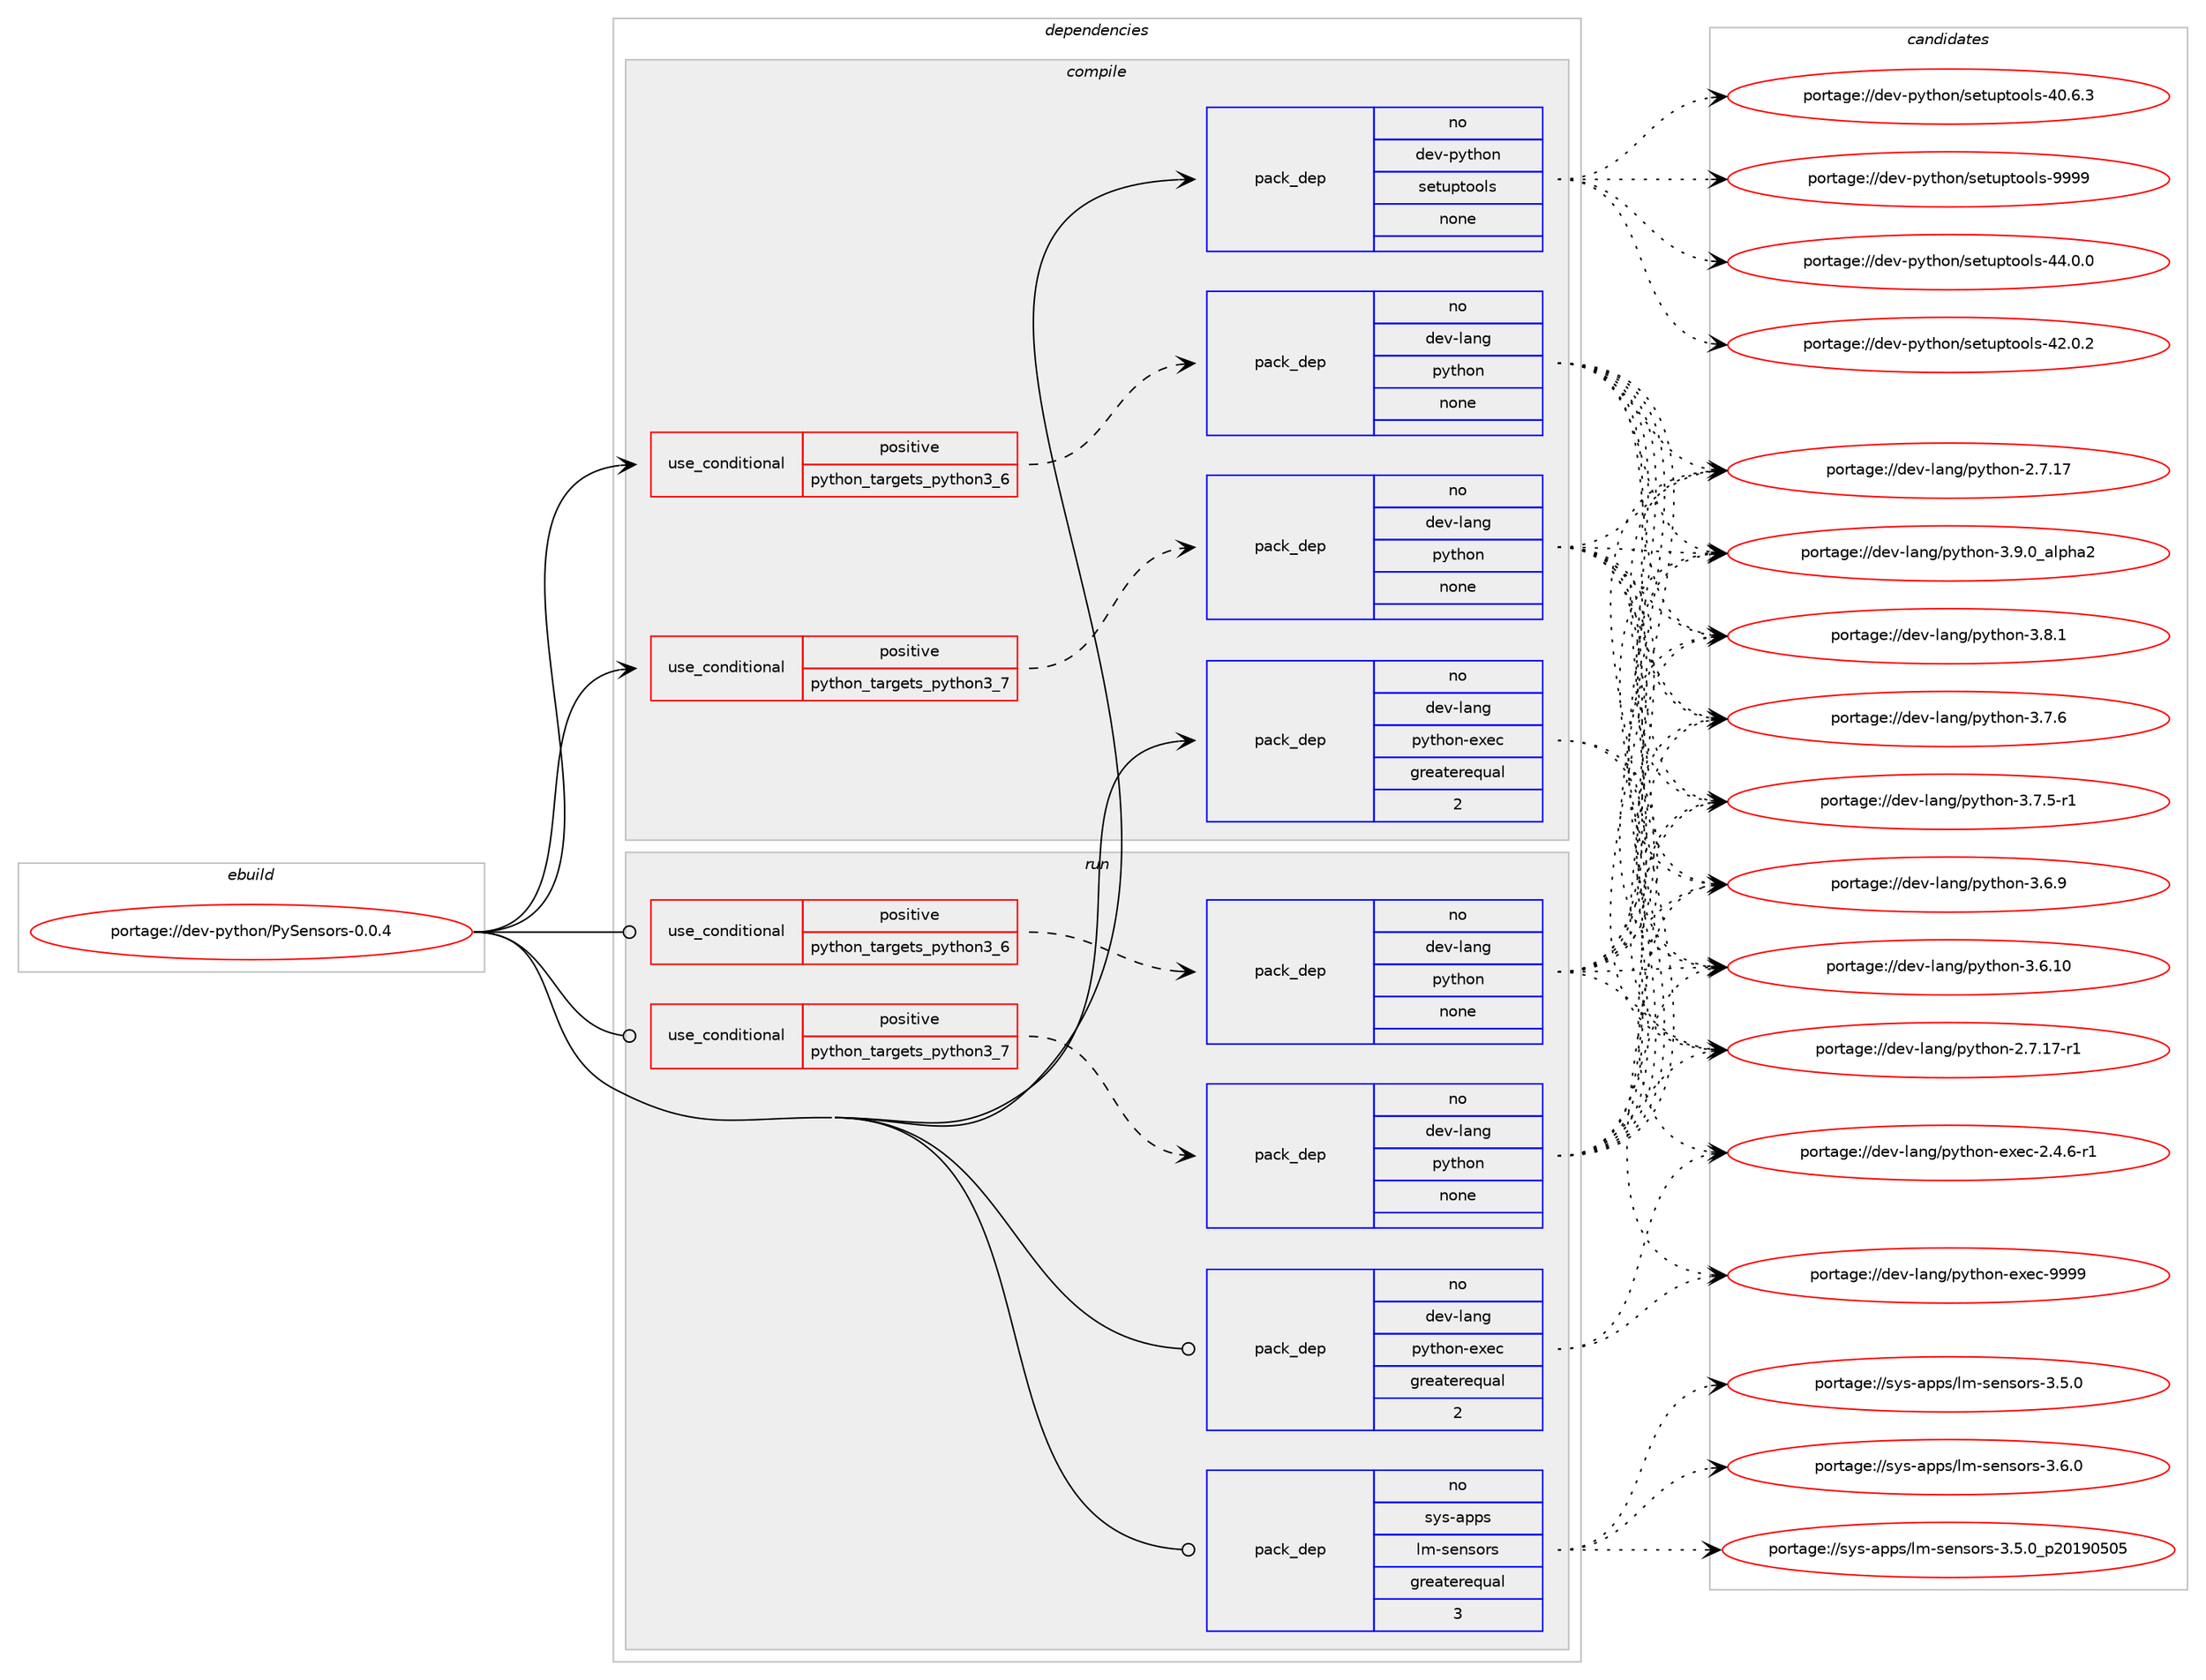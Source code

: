 digraph prolog {

# *************
# Graph options
# *************

newrank=true;
concentrate=true;
compound=true;
graph [rankdir=LR,fontname=Helvetica,fontsize=10,ranksep=1.5];#, ranksep=2.5, nodesep=0.2];
edge  [arrowhead=vee];
node  [fontname=Helvetica,fontsize=10];

# **********
# The ebuild
# **********

subgraph cluster_leftcol {
color=gray;
rank=same;
label=<<i>ebuild</i>>;
id [label="portage://dev-python/PySensors-0.0.4", color=red, width=4, href="../dev-python/PySensors-0.0.4.svg"];
}

# ****************
# The dependencies
# ****************

subgraph cluster_midcol {
color=gray;
label=<<i>dependencies</i>>;
subgraph cluster_compile {
fillcolor="#eeeeee";
style=filled;
label=<<i>compile</i>>;
subgraph cond119357 {
dependency472814 [label=<<TABLE BORDER="0" CELLBORDER="1" CELLSPACING="0" CELLPADDING="4"><TR><TD ROWSPAN="3" CELLPADDING="10">use_conditional</TD></TR><TR><TD>positive</TD></TR><TR><TD>python_targets_python3_6</TD></TR></TABLE>>, shape=none, color=red];
subgraph pack348440 {
dependency472815 [label=<<TABLE BORDER="0" CELLBORDER="1" CELLSPACING="0" CELLPADDING="4" WIDTH="220"><TR><TD ROWSPAN="6" CELLPADDING="30">pack_dep</TD></TR><TR><TD WIDTH="110">no</TD></TR><TR><TD>dev-lang</TD></TR><TR><TD>python</TD></TR><TR><TD>none</TD></TR><TR><TD></TD></TR></TABLE>>, shape=none, color=blue];
}
dependency472814:e -> dependency472815:w [weight=20,style="dashed",arrowhead="vee"];
}
id:e -> dependency472814:w [weight=20,style="solid",arrowhead="vee"];
subgraph cond119358 {
dependency472816 [label=<<TABLE BORDER="0" CELLBORDER="1" CELLSPACING="0" CELLPADDING="4"><TR><TD ROWSPAN="3" CELLPADDING="10">use_conditional</TD></TR><TR><TD>positive</TD></TR><TR><TD>python_targets_python3_7</TD></TR></TABLE>>, shape=none, color=red];
subgraph pack348441 {
dependency472817 [label=<<TABLE BORDER="0" CELLBORDER="1" CELLSPACING="0" CELLPADDING="4" WIDTH="220"><TR><TD ROWSPAN="6" CELLPADDING="30">pack_dep</TD></TR><TR><TD WIDTH="110">no</TD></TR><TR><TD>dev-lang</TD></TR><TR><TD>python</TD></TR><TR><TD>none</TD></TR><TR><TD></TD></TR></TABLE>>, shape=none, color=blue];
}
dependency472816:e -> dependency472817:w [weight=20,style="dashed",arrowhead="vee"];
}
id:e -> dependency472816:w [weight=20,style="solid",arrowhead="vee"];
subgraph pack348442 {
dependency472818 [label=<<TABLE BORDER="0" CELLBORDER="1" CELLSPACING="0" CELLPADDING="4" WIDTH="220"><TR><TD ROWSPAN="6" CELLPADDING="30">pack_dep</TD></TR><TR><TD WIDTH="110">no</TD></TR><TR><TD>dev-lang</TD></TR><TR><TD>python-exec</TD></TR><TR><TD>greaterequal</TD></TR><TR><TD>2</TD></TR></TABLE>>, shape=none, color=blue];
}
id:e -> dependency472818:w [weight=20,style="solid",arrowhead="vee"];
subgraph pack348443 {
dependency472819 [label=<<TABLE BORDER="0" CELLBORDER="1" CELLSPACING="0" CELLPADDING="4" WIDTH="220"><TR><TD ROWSPAN="6" CELLPADDING="30">pack_dep</TD></TR><TR><TD WIDTH="110">no</TD></TR><TR><TD>dev-python</TD></TR><TR><TD>setuptools</TD></TR><TR><TD>none</TD></TR><TR><TD></TD></TR></TABLE>>, shape=none, color=blue];
}
id:e -> dependency472819:w [weight=20,style="solid",arrowhead="vee"];
}
subgraph cluster_compileandrun {
fillcolor="#eeeeee";
style=filled;
label=<<i>compile and run</i>>;
}
subgraph cluster_run {
fillcolor="#eeeeee";
style=filled;
label=<<i>run</i>>;
subgraph cond119359 {
dependency472820 [label=<<TABLE BORDER="0" CELLBORDER="1" CELLSPACING="0" CELLPADDING="4"><TR><TD ROWSPAN="3" CELLPADDING="10">use_conditional</TD></TR><TR><TD>positive</TD></TR><TR><TD>python_targets_python3_6</TD></TR></TABLE>>, shape=none, color=red];
subgraph pack348444 {
dependency472821 [label=<<TABLE BORDER="0" CELLBORDER="1" CELLSPACING="0" CELLPADDING="4" WIDTH="220"><TR><TD ROWSPAN="6" CELLPADDING="30">pack_dep</TD></TR><TR><TD WIDTH="110">no</TD></TR><TR><TD>dev-lang</TD></TR><TR><TD>python</TD></TR><TR><TD>none</TD></TR><TR><TD></TD></TR></TABLE>>, shape=none, color=blue];
}
dependency472820:e -> dependency472821:w [weight=20,style="dashed",arrowhead="vee"];
}
id:e -> dependency472820:w [weight=20,style="solid",arrowhead="odot"];
subgraph cond119360 {
dependency472822 [label=<<TABLE BORDER="0" CELLBORDER="1" CELLSPACING="0" CELLPADDING="4"><TR><TD ROWSPAN="3" CELLPADDING="10">use_conditional</TD></TR><TR><TD>positive</TD></TR><TR><TD>python_targets_python3_7</TD></TR></TABLE>>, shape=none, color=red];
subgraph pack348445 {
dependency472823 [label=<<TABLE BORDER="0" CELLBORDER="1" CELLSPACING="0" CELLPADDING="4" WIDTH="220"><TR><TD ROWSPAN="6" CELLPADDING="30">pack_dep</TD></TR><TR><TD WIDTH="110">no</TD></TR><TR><TD>dev-lang</TD></TR><TR><TD>python</TD></TR><TR><TD>none</TD></TR><TR><TD></TD></TR></TABLE>>, shape=none, color=blue];
}
dependency472822:e -> dependency472823:w [weight=20,style="dashed",arrowhead="vee"];
}
id:e -> dependency472822:w [weight=20,style="solid",arrowhead="odot"];
subgraph pack348446 {
dependency472824 [label=<<TABLE BORDER="0" CELLBORDER="1" CELLSPACING="0" CELLPADDING="4" WIDTH="220"><TR><TD ROWSPAN="6" CELLPADDING="30">pack_dep</TD></TR><TR><TD WIDTH="110">no</TD></TR><TR><TD>dev-lang</TD></TR><TR><TD>python-exec</TD></TR><TR><TD>greaterequal</TD></TR><TR><TD>2</TD></TR></TABLE>>, shape=none, color=blue];
}
id:e -> dependency472824:w [weight=20,style="solid",arrowhead="odot"];
subgraph pack348447 {
dependency472825 [label=<<TABLE BORDER="0" CELLBORDER="1" CELLSPACING="0" CELLPADDING="4" WIDTH="220"><TR><TD ROWSPAN="6" CELLPADDING="30">pack_dep</TD></TR><TR><TD WIDTH="110">no</TD></TR><TR><TD>sys-apps</TD></TR><TR><TD>lm-sensors</TD></TR><TR><TD>greaterequal</TD></TR><TR><TD>3</TD></TR></TABLE>>, shape=none, color=blue];
}
id:e -> dependency472825:w [weight=20,style="solid",arrowhead="odot"];
}
}

# **************
# The candidates
# **************

subgraph cluster_choices {
rank=same;
color=gray;
label=<<i>candidates</i>>;

subgraph choice348440 {
color=black;
nodesep=1;
choice10010111845108971101034711212111610411111045514657464895971081121049750 [label="portage://dev-lang/python-3.9.0_alpha2", color=red, width=4,href="../dev-lang/python-3.9.0_alpha2.svg"];
choice100101118451089711010347112121116104111110455146564649 [label="portage://dev-lang/python-3.8.1", color=red, width=4,href="../dev-lang/python-3.8.1.svg"];
choice100101118451089711010347112121116104111110455146554654 [label="portage://dev-lang/python-3.7.6", color=red, width=4,href="../dev-lang/python-3.7.6.svg"];
choice1001011184510897110103471121211161041111104551465546534511449 [label="portage://dev-lang/python-3.7.5-r1", color=red, width=4,href="../dev-lang/python-3.7.5-r1.svg"];
choice100101118451089711010347112121116104111110455146544657 [label="portage://dev-lang/python-3.6.9", color=red, width=4,href="../dev-lang/python-3.6.9.svg"];
choice10010111845108971101034711212111610411111045514654464948 [label="portage://dev-lang/python-3.6.10", color=red, width=4,href="../dev-lang/python-3.6.10.svg"];
choice100101118451089711010347112121116104111110455046554649554511449 [label="portage://dev-lang/python-2.7.17-r1", color=red, width=4,href="../dev-lang/python-2.7.17-r1.svg"];
choice10010111845108971101034711212111610411111045504655464955 [label="portage://dev-lang/python-2.7.17", color=red, width=4,href="../dev-lang/python-2.7.17.svg"];
dependency472815:e -> choice10010111845108971101034711212111610411111045514657464895971081121049750:w [style=dotted,weight="100"];
dependency472815:e -> choice100101118451089711010347112121116104111110455146564649:w [style=dotted,weight="100"];
dependency472815:e -> choice100101118451089711010347112121116104111110455146554654:w [style=dotted,weight="100"];
dependency472815:e -> choice1001011184510897110103471121211161041111104551465546534511449:w [style=dotted,weight="100"];
dependency472815:e -> choice100101118451089711010347112121116104111110455146544657:w [style=dotted,weight="100"];
dependency472815:e -> choice10010111845108971101034711212111610411111045514654464948:w [style=dotted,weight="100"];
dependency472815:e -> choice100101118451089711010347112121116104111110455046554649554511449:w [style=dotted,weight="100"];
dependency472815:e -> choice10010111845108971101034711212111610411111045504655464955:w [style=dotted,weight="100"];
}
subgraph choice348441 {
color=black;
nodesep=1;
choice10010111845108971101034711212111610411111045514657464895971081121049750 [label="portage://dev-lang/python-3.9.0_alpha2", color=red, width=4,href="../dev-lang/python-3.9.0_alpha2.svg"];
choice100101118451089711010347112121116104111110455146564649 [label="portage://dev-lang/python-3.8.1", color=red, width=4,href="../dev-lang/python-3.8.1.svg"];
choice100101118451089711010347112121116104111110455146554654 [label="portage://dev-lang/python-3.7.6", color=red, width=4,href="../dev-lang/python-3.7.6.svg"];
choice1001011184510897110103471121211161041111104551465546534511449 [label="portage://dev-lang/python-3.7.5-r1", color=red, width=4,href="../dev-lang/python-3.7.5-r1.svg"];
choice100101118451089711010347112121116104111110455146544657 [label="portage://dev-lang/python-3.6.9", color=red, width=4,href="../dev-lang/python-3.6.9.svg"];
choice10010111845108971101034711212111610411111045514654464948 [label="portage://dev-lang/python-3.6.10", color=red, width=4,href="../dev-lang/python-3.6.10.svg"];
choice100101118451089711010347112121116104111110455046554649554511449 [label="portage://dev-lang/python-2.7.17-r1", color=red, width=4,href="../dev-lang/python-2.7.17-r1.svg"];
choice10010111845108971101034711212111610411111045504655464955 [label="portage://dev-lang/python-2.7.17", color=red, width=4,href="../dev-lang/python-2.7.17.svg"];
dependency472817:e -> choice10010111845108971101034711212111610411111045514657464895971081121049750:w [style=dotted,weight="100"];
dependency472817:e -> choice100101118451089711010347112121116104111110455146564649:w [style=dotted,weight="100"];
dependency472817:e -> choice100101118451089711010347112121116104111110455146554654:w [style=dotted,weight="100"];
dependency472817:e -> choice1001011184510897110103471121211161041111104551465546534511449:w [style=dotted,weight="100"];
dependency472817:e -> choice100101118451089711010347112121116104111110455146544657:w [style=dotted,weight="100"];
dependency472817:e -> choice10010111845108971101034711212111610411111045514654464948:w [style=dotted,weight="100"];
dependency472817:e -> choice100101118451089711010347112121116104111110455046554649554511449:w [style=dotted,weight="100"];
dependency472817:e -> choice10010111845108971101034711212111610411111045504655464955:w [style=dotted,weight="100"];
}
subgraph choice348442 {
color=black;
nodesep=1;
choice10010111845108971101034711212111610411111045101120101994557575757 [label="portage://dev-lang/python-exec-9999", color=red, width=4,href="../dev-lang/python-exec-9999.svg"];
choice10010111845108971101034711212111610411111045101120101994550465246544511449 [label="portage://dev-lang/python-exec-2.4.6-r1", color=red, width=4,href="../dev-lang/python-exec-2.4.6-r1.svg"];
dependency472818:e -> choice10010111845108971101034711212111610411111045101120101994557575757:w [style=dotted,weight="100"];
dependency472818:e -> choice10010111845108971101034711212111610411111045101120101994550465246544511449:w [style=dotted,weight="100"];
}
subgraph choice348443 {
color=black;
nodesep=1;
choice10010111845112121116104111110471151011161171121161111111081154557575757 [label="portage://dev-python/setuptools-9999", color=red, width=4,href="../dev-python/setuptools-9999.svg"];
choice100101118451121211161041111104711510111611711211611111110811545525246484648 [label="portage://dev-python/setuptools-44.0.0", color=red, width=4,href="../dev-python/setuptools-44.0.0.svg"];
choice100101118451121211161041111104711510111611711211611111110811545525046484650 [label="portage://dev-python/setuptools-42.0.2", color=red, width=4,href="../dev-python/setuptools-42.0.2.svg"];
choice100101118451121211161041111104711510111611711211611111110811545524846544651 [label="portage://dev-python/setuptools-40.6.3", color=red, width=4,href="../dev-python/setuptools-40.6.3.svg"];
dependency472819:e -> choice10010111845112121116104111110471151011161171121161111111081154557575757:w [style=dotted,weight="100"];
dependency472819:e -> choice100101118451121211161041111104711510111611711211611111110811545525246484648:w [style=dotted,weight="100"];
dependency472819:e -> choice100101118451121211161041111104711510111611711211611111110811545525046484650:w [style=dotted,weight="100"];
dependency472819:e -> choice100101118451121211161041111104711510111611711211611111110811545524846544651:w [style=dotted,weight="100"];
}
subgraph choice348444 {
color=black;
nodesep=1;
choice10010111845108971101034711212111610411111045514657464895971081121049750 [label="portage://dev-lang/python-3.9.0_alpha2", color=red, width=4,href="../dev-lang/python-3.9.0_alpha2.svg"];
choice100101118451089711010347112121116104111110455146564649 [label="portage://dev-lang/python-3.8.1", color=red, width=4,href="../dev-lang/python-3.8.1.svg"];
choice100101118451089711010347112121116104111110455146554654 [label="portage://dev-lang/python-3.7.6", color=red, width=4,href="../dev-lang/python-3.7.6.svg"];
choice1001011184510897110103471121211161041111104551465546534511449 [label="portage://dev-lang/python-3.7.5-r1", color=red, width=4,href="../dev-lang/python-3.7.5-r1.svg"];
choice100101118451089711010347112121116104111110455146544657 [label="portage://dev-lang/python-3.6.9", color=red, width=4,href="../dev-lang/python-3.6.9.svg"];
choice10010111845108971101034711212111610411111045514654464948 [label="portage://dev-lang/python-3.6.10", color=red, width=4,href="../dev-lang/python-3.6.10.svg"];
choice100101118451089711010347112121116104111110455046554649554511449 [label="portage://dev-lang/python-2.7.17-r1", color=red, width=4,href="../dev-lang/python-2.7.17-r1.svg"];
choice10010111845108971101034711212111610411111045504655464955 [label="portage://dev-lang/python-2.7.17", color=red, width=4,href="../dev-lang/python-2.7.17.svg"];
dependency472821:e -> choice10010111845108971101034711212111610411111045514657464895971081121049750:w [style=dotted,weight="100"];
dependency472821:e -> choice100101118451089711010347112121116104111110455146564649:w [style=dotted,weight="100"];
dependency472821:e -> choice100101118451089711010347112121116104111110455146554654:w [style=dotted,weight="100"];
dependency472821:e -> choice1001011184510897110103471121211161041111104551465546534511449:w [style=dotted,weight="100"];
dependency472821:e -> choice100101118451089711010347112121116104111110455146544657:w [style=dotted,weight="100"];
dependency472821:e -> choice10010111845108971101034711212111610411111045514654464948:w [style=dotted,weight="100"];
dependency472821:e -> choice100101118451089711010347112121116104111110455046554649554511449:w [style=dotted,weight="100"];
dependency472821:e -> choice10010111845108971101034711212111610411111045504655464955:w [style=dotted,weight="100"];
}
subgraph choice348445 {
color=black;
nodesep=1;
choice10010111845108971101034711212111610411111045514657464895971081121049750 [label="portage://dev-lang/python-3.9.0_alpha2", color=red, width=4,href="../dev-lang/python-3.9.0_alpha2.svg"];
choice100101118451089711010347112121116104111110455146564649 [label="portage://dev-lang/python-3.8.1", color=red, width=4,href="../dev-lang/python-3.8.1.svg"];
choice100101118451089711010347112121116104111110455146554654 [label="portage://dev-lang/python-3.7.6", color=red, width=4,href="../dev-lang/python-3.7.6.svg"];
choice1001011184510897110103471121211161041111104551465546534511449 [label="portage://dev-lang/python-3.7.5-r1", color=red, width=4,href="../dev-lang/python-3.7.5-r1.svg"];
choice100101118451089711010347112121116104111110455146544657 [label="portage://dev-lang/python-3.6.9", color=red, width=4,href="../dev-lang/python-3.6.9.svg"];
choice10010111845108971101034711212111610411111045514654464948 [label="portage://dev-lang/python-3.6.10", color=red, width=4,href="../dev-lang/python-3.6.10.svg"];
choice100101118451089711010347112121116104111110455046554649554511449 [label="portage://dev-lang/python-2.7.17-r1", color=red, width=4,href="../dev-lang/python-2.7.17-r1.svg"];
choice10010111845108971101034711212111610411111045504655464955 [label="portage://dev-lang/python-2.7.17", color=red, width=4,href="../dev-lang/python-2.7.17.svg"];
dependency472823:e -> choice10010111845108971101034711212111610411111045514657464895971081121049750:w [style=dotted,weight="100"];
dependency472823:e -> choice100101118451089711010347112121116104111110455146564649:w [style=dotted,weight="100"];
dependency472823:e -> choice100101118451089711010347112121116104111110455146554654:w [style=dotted,weight="100"];
dependency472823:e -> choice1001011184510897110103471121211161041111104551465546534511449:w [style=dotted,weight="100"];
dependency472823:e -> choice100101118451089711010347112121116104111110455146544657:w [style=dotted,weight="100"];
dependency472823:e -> choice10010111845108971101034711212111610411111045514654464948:w [style=dotted,weight="100"];
dependency472823:e -> choice100101118451089711010347112121116104111110455046554649554511449:w [style=dotted,weight="100"];
dependency472823:e -> choice10010111845108971101034711212111610411111045504655464955:w [style=dotted,weight="100"];
}
subgraph choice348446 {
color=black;
nodesep=1;
choice10010111845108971101034711212111610411111045101120101994557575757 [label="portage://dev-lang/python-exec-9999", color=red, width=4,href="../dev-lang/python-exec-9999.svg"];
choice10010111845108971101034711212111610411111045101120101994550465246544511449 [label="portage://dev-lang/python-exec-2.4.6-r1", color=red, width=4,href="../dev-lang/python-exec-2.4.6-r1.svg"];
dependency472824:e -> choice10010111845108971101034711212111610411111045101120101994557575757:w [style=dotted,weight="100"];
dependency472824:e -> choice10010111845108971101034711212111610411111045101120101994550465246544511449:w [style=dotted,weight="100"];
}
subgraph choice348447 {
color=black;
nodesep=1;
choice11512111545971121121154710810945115101110115111114115455146544648 [label="portage://sys-apps/lm-sensors-3.6.0", color=red, width=4,href="../sys-apps/lm-sensors-3.6.0.svg"];
choice11512111545971121121154710810945115101110115111114115455146534648951125048495748534853 [label="portage://sys-apps/lm-sensors-3.5.0_p20190505", color=red, width=4,href="../sys-apps/lm-sensors-3.5.0_p20190505.svg"];
choice11512111545971121121154710810945115101110115111114115455146534648 [label="portage://sys-apps/lm-sensors-3.5.0", color=red, width=4,href="../sys-apps/lm-sensors-3.5.0.svg"];
dependency472825:e -> choice11512111545971121121154710810945115101110115111114115455146544648:w [style=dotted,weight="100"];
dependency472825:e -> choice11512111545971121121154710810945115101110115111114115455146534648951125048495748534853:w [style=dotted,weight="100"];
dependency472825:e -> choice11512111545971121121154710810945115101110115111114115455146534648:w [style=dotted,weight="100"];
}
}

}
